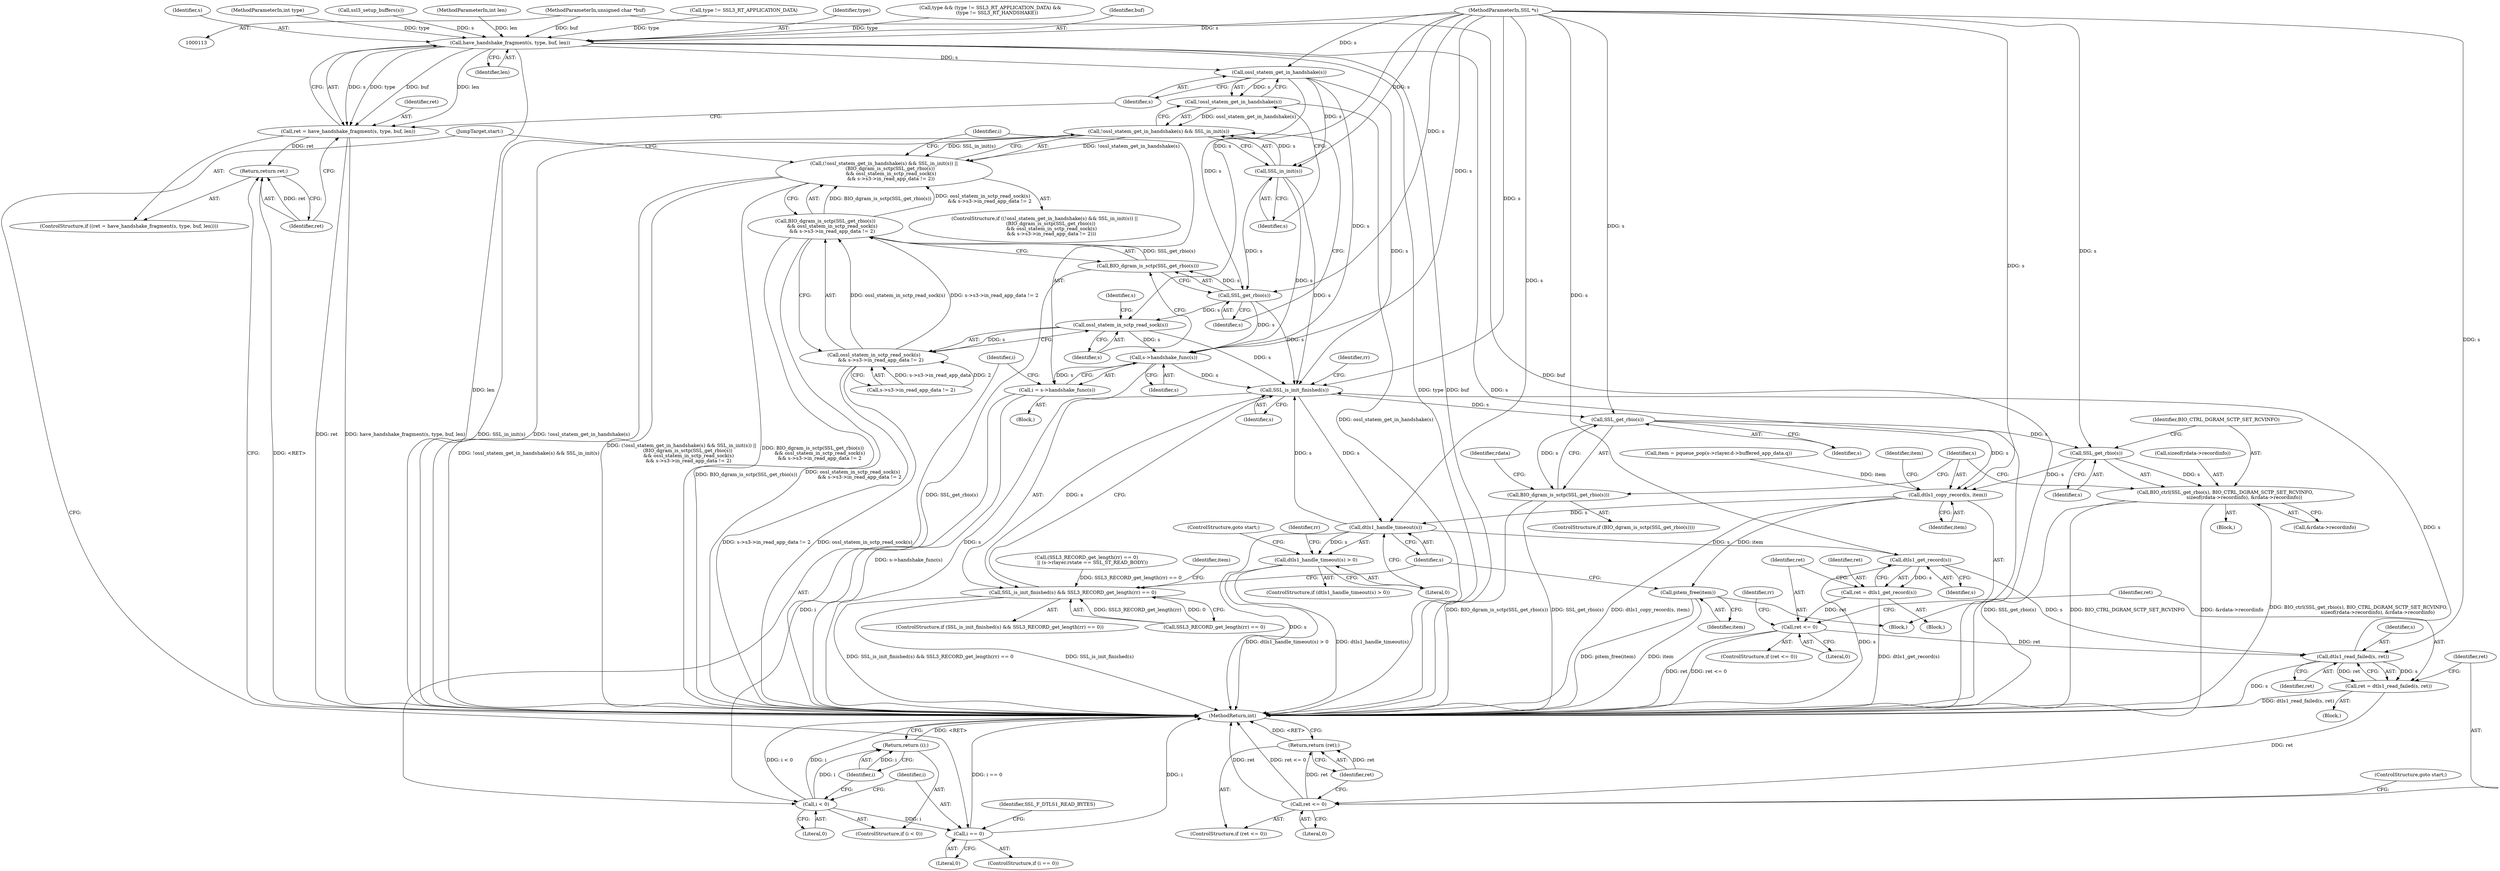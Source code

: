 digraph "0_openssl_af58be768ebb690f78530f796e92b8ae5c9a4401@pointer" {
"1000117" [label="(MethodParameterIn,unsigned char *buf)"];
"1000174" [label="(Call,have_handshake_fragment(s, type, buf, len))"];
"1000172" [label="(Call,ret = have_handshake_fragment(s, type, buf, len))"];
"1000179" [label="(Return,return ret;)"];
"1000185" [label="(Call,ossl_statem_get_in_handshake(s))"];
"1000184" [label="(Call,!ossl_statem_get_in_handshake(s))"];
"1000183" [label="(Call,!ossl_statem_get_in_handshake(s) && SSL_in_init(s))"];
"1000182" [label="(Call,(!ossl_statem_get_in_handshake(s) && SSL_in_init(s)) ||\n        (BIO_dgram_is_sctp(SSL_get_rbio(s))\n         && ossl_statem_in_sctp_read_sock(s)\n         && s->s3->in_read_app_data != 2))"];
"1000187" [label="(Call,SSL_in_init(s))"];
"1000191" [label="(Call,SSL_get_rbio(s))"];
"1000190" [label="(Call,BIO_dgram_is_sctp(SSL_get_rbio(s)))"];
"1000189" [label="(Call,BIO_dgram_is_sctp(SSL_get_rbio(s))\n         && ossl_statem_in_sctp_read_sock(s)\n         && s->s3->in_read_app_data != 2)"];
"1000194" [label="(Call,ossl_statem_in_sctp_read_sock(s))"];
"1000193" [label="(Call,ossl_statem_in_sctp_read_sock(s)\n         && s->s3->in_read_app_data != 2)"];
"1000206" [label="(Call,s->handshake_func(s))"];
"1000204" [label="(Call,i = s->handshake_func(s))"];
"1000209" [label="(Call,i < 0)"];
"1000212" [label="(Return,return (i);)"];
"1000215" [label="(Call,i == 0)"];
"1000240" [label="(Call,SSL_is_init_finished(s))"];
"1000239" [label="(Call,SSL_is_init_finished(s) && SSL3_RECORD_get_length(rr) == 0)"];
"1000265" [label="(Call,SSL_get_rbio(s))"];
"1000264" [label="(Call,BIO_dgram_is_sctp(SSL_get_rbio(s)))"];
"1000277" [label="(Call,SSL_get_rbio(s))"];
"1000276" [label="(Call,BIO_ctrl(SSL_get_rbio(s), BIO_CTRL_DGRAM_SCTP_SET_RCVINFO,\n                         sizeof(rdata->recordinfo), &rdata->recordinfo))"];
"1000288" [label="(Call,dtls1_copy_record(s, item))"];
"1000295" [label="(Call,pitem_free(item))"];
"1000299" [label="(Call,dtls1_handle_timeout(s))"];
"1000298" [label="(Call,dtls1_handle_timeout(s) > 0)"];
"1000319" [label="(Call,dtls1_get_record(s))"];
"1000317" [label="(Call,ret = dtls1_get_record(s))"];
"1000322" [label="(Call,ret <= 0)"];
"1000328" [label="(Call,dtls1_read_failed(s, ret))"];
"1000326" [label="(Call,ret = dtls1_read_failed(s, ret))"];
"1000332" [label="(Call,ret <= 0)"];
"1000335" [label="(Return,return (ret);)"];
"1000204" [label="(Call,i = s->handshake_func(s))"];
"1000335" [label="(Return,return (ret);)"];
"1000161" [label="(Call,type != SSL3_RT_APPLICATION_DATA)"];
"1000191" [label="(Call,SSL_get_rbio(s))"];
"1000296" [label="(Identifier,item)"];
"1000217" [label="(Literal,0)"];
"1000284" [label="(Call,&rdata->recordinfo)"];
"1000343" [label="(Identifier,rr)"];
"1000180" [label="(Identifier,ret)"];
"1000297" [label="(ControlStructure,if (dtls1_handle_timeout(s) > 0))"];
"1000194" [label="(Call,ossl_statem_in_sctp_read_sock(s))"];
"1000176" [label="(Identifier,type)"];
"1000316" [label="(Block,)"];
"1000323" [label="(Identifier,ret)"];
"1000304" [label="(Call,(SSL3_RECORD_get_length(rr) == 0)\n        || (s->rlayer.rstate == SSL_ST_READ_BODY))"];
"1000150" [label="(Call,type && (type != SSL3_RT_APPLICATION_DATA) &&\n         (type != SSL3_RT_HANDSHAKE))"];
"1000265" [label="(Call,SSL_get_rbio(s))"];
"1000248" [label="(Call,item = pqueue_pop(s->rlayer.d->buffered_app_data.q))"];
"1000181" [label="(ControlStructure,if ((!ossl_statem_get_in_handshake(s) && SSL_in_init(s)) ||\n        (BIO_dgram_is_sctp(SSL_get_rbio(s))\n         && ossl_statem_in_sctp_read_sock(s)\n         && s->s3->in_read_app_data != 2)))"];
"1000190" [label="(Call,BIO_dgram_is_sctp(SSL_get_rbio(s)))"];
"1000319" [label="(Call,dtls1_get_record(s))"];
"1000263" [label="(ControlStructure,if (BIO_dgram_is_sctp(SSL_get_rbio(s))))"];
"1000299" [label="(Call,dtls1_handle_timeout(s))"];
"1000278" [label="(Identifier,s)"];
"1000206" [label="(Call,s->handshake_func(s))"];
"1000266" [label="(Identifier,s)"];
"1000213" [label="(Identifier,i)"];
"1000238" [label="(ControlStructure,if (SSL_is_init_finished(s) && SSL3_RECORD_get_length(rr) == 0))"];
"1000239" [label="(Call,SSL_is_init_finished(s) && SSL3_RECORD_get_length(rr) == 0)"];
"1000183" [label="(Call,!ossl_statem_get_in_handshake(s) && SSL_in_init(s))"];
"1000244" [label="(Identifier,rr)"];
"1000270" [label="(Identifier,rdata)"];
"1000367" [label="(MethodReturn,int)"];
"1000193" [label="(Call,ossl_statem_in_sctp_read_sock(s)\n         && s->s3->in_read_app_data != 2)"];
"1000328" [label="(Call,dtls1_read_failed(s, ret))"];
"1000216" [label="(Identifier,i)"];
"1000289" [label="(Identifier,s)"];
"1000336" [label="(Identifier,ret)"];
"1000177" [label="(Identifier,buf)"];
"1000293" [label="(Identifier,item)"];
"1000334" [label="(Literal,0)"];
"1000267" [label="(Block,)"];
"1000207" [label="(Identifier,s)"];
"1000277" [label="(Call,SSL_get_rbio(s))"];
"1000188" [label="(Identifier,s)"];
"1000295" [label="(Call,pitem_free(item))"];
"1000333" [label="(Identifier,ret)"];
"1000199" [label="(Identifier,s)"];
"1000192" [label="(Identifier,s)"];
"1000185" [label="(Call,ossl_statem_get_in_handshake(s))"];
"1000264" [label="(Call,BIO_dgram_is_sctp(SSL_get_rbio(s)))"];
"1000325" [label="(Block,)"];
"1000242" [label="(Call,SSL3_RECORD_get_length(rr) == 0)"];
"1000320" [label="(Identifier,s)"];
"1000332" [label="(Call,ret <= 0)"];
"1000338" [label="(ControlStructure,goto start;)"];
"1000208" [label="(ControlStructure,if (i < 0))"];
"1000329" [label="(Identifier,s)"];
"1000331" [label="(ControlStructure,if (ret <= 0))"];
"1000171" [label="(ControlStructure,if ((ret = have_handshake_fragment(s, type, buf, len))))"];
"1000215" [label="(Call,i == 0)"];
"1000290" [label="(Identifier,item)"];
"1000175" [label="(Identifier,s)"];
"1000249" [label="(Identifier,item)"];
"1000327" [label="(Identifier,ret)"];
"1000174" [label="(Call,have_handshake_fragment(s, type, buf, len))"];
"1000212" [label="(Return,return (i);)"];
"1000196" [label="(Call,s->s3->in_read_app_data != 2)"];
"1000225" [label="(JumpTarget,start:)"];
"1000302" [label="(ControlStructure,goto start;)"];
"1000195" [label="(Identifier,s)"];
"1000182" [label="(Call,(!ossl_statem_get_in_handshake(s) && SSL_in_init(s)) ||\n        (BIO_dgram_is_sctp(SSL_get_rbio(s))\n         && ossl_statem_in_sctp_read_sock(s)\n         && s->s3->in_read_app_data != 2))"];
"1000279" [label="(Identifier,BIO_CTRL_DGRAM_SCTP_SET_RCVINFO)"];
"1000179" [label="(Return,return ret;)"];
"1000189" [label="(Call,BIO_dgram_is_sctp(SSL_get_rbio(s))\n         && ossl_statem_in_sctp_read_sock(s)\n         && s->s3->in_read_app_data != 2)"];
"1000214" [label="(ControlStructure,if (i == 0))"];
"1000280" [label="(Call,sizeof(rdata->recordinfo))"];
"1000241" [label="(Identifier,s)"];
"1000205" [label="(Identifier,i)"];
"1000240" [label="(Call,SSL_is_init_finished(s))"];
"1000330" [label="(Identifier,ret)"];
"1000187" [label="(Call,SSL_in_init(s))"];
"1000211" [label="(Literal,0)"];
"1000184" [label="(Call,!ossl_statem_get_in_handshake(s))"];
"1000117" [label="(MethodParameterIn,unsigned char *buf)"];
"1000288" [label="(Call,dtls1_copy_record(s, item))"];
"1000318" [label="(Identifier,ret)"];
"1000301" [label="(Literal,0)"];
"1000307" [label="(Identifier,rr)"];
"1000115" [label="(MethodParameterIn,int type)"];
"1000143" [label="(Call,ssl3_setup_buffers(s))"];
"1000321" [label="(ControlStructure,if (ret <= 0))"];
"1000322" [label="(Call,ret <= 0)"];
"1000186" [label="(Identifier,s)"];
"1000210" [label="(Identifier,i)"];
"1000203" [label="(Block,)"];
"1000262" [label="(Block,)"];
"1000173" [label="(Identifier,ret)"];
"1000300" [label="(Identifier,s)"];
"1000114" [label="(MethodParameterIn,SSL *s)"];
"1000220" [label="(Identifier,SSL_F_DTLS1_READ_BYTES)"];
"1000298" [label="(Call,dtls1_handle_timeout(s) > 0)"];
"1000317" [label="(Call,ret = dtls1_get_record(s))"];
"1000209" [label="(Call,i < 0)"];
"1000178" [label="(Identifier,len)"];
"1000324" [label="(Literal,0)"];
"1000276" [label="(Call,BIO_ctrl(SSL_get_rbio(s), BIO_CTRL_DGRAM_SCTP_SET_RCVINFO,\n                         sizeof(rdata->recordinfo), &rdata->recordinfo))"];
"1000172" [label="(Call,ret = have_handshake_fragment(s, type, buf, len))"];
"1000118" [label="(MethodParameterIn,int len)"];
"1000326" [label="(Call,ret = dtls1_read_failed(s, ret))"];
"1000117" -> "1000113"  [label="AST: "];
"1000117" -> "1000367"  [label="DDG: buf"];
"1000117" -> "1000174"  [label="DDG: buf"];
"1000174" -> "1000172"  [label="AST: "];
"1000174" -> "1000178"  [label="CFG: "];
"1000175" -> "1000174"  [label="AST: "];
"1000176" -> "1000174"  [label="AST: "];
"1000177" -> "1000174"  [label="AST: "];
"1000178" -> "1000174"  [label="AST: "];
"1000172" -> "1000174"  [label="CFG: "];
"1000174" -> "1000367"  [label="DDG: len"];
"1000174" -> "1000367"  [label="DDG: type"];
"1000174" -> "1000367"  [label="DDG: buf"];
"1000174" -> "1000367"  [label="DDG: s"];
"1000174" -> "1000172"  [label="DDG: s"];
"1000174" -> "1000172"  [label="DDG: type"];
"1000174" -> "1000172"  [label="DDG: buf"];
"1000174" -> "1000172"  [label="DDG: len"];
"1000143" -> "1000174"  [label="DDG: s"];
"1000114" -> "1000174"  [label="DDG: s"];
"1000150" -> "1000174"  [label="DDG: type"];
"1000161" -> "1000174"  [label="DDG: type"];
"1000115" -> "1000174"  [label="DDG: type"];
"1000118" -> "1000174"  [label="DDG: len"];
"1000174" -> "1000185"  [label="DDG: s"];
"1000172" -> "1000171"  [label="AST: "];
"1000173" -> "1000172"  [label="AST: "];
"1000180" -> "1000172"  [label="CFG: "];
"1000186" -> "1000172"  [label="CFG: "];
"1000172" -> "1000367"  [label="DDG: ret"];
"1000172" -> "1000367"  [label="DDG: have_handshake_fragment(s, type, buf, len)"];
"1000172" -> "1000179"  [label="DDG: ret"];
"1000179" -> "1000171"  [label="AST: "];
"1000179" -> "1000180"  [label="CFG: "];
"1000180" -> "1000179"  [label="AST: "];
"1000367" -> "1000179"  [label="CFG: "];
"1000179" -> "1000367"  [label="DDG: <RET>"];
"1000180" -> "1000179"  [label="DDG: ret"];
"1000185" -> "1000184"  [label="AST: "];
"1000185" -> "1000186"  [label="CFG: "];
"1000186" -> "1000185"  [label="AST: "];
"1000184" -> "1000185"  [label="CFG: "];
"1000185" -> "1000184"  [label="DDG: s"];
"1000114" -> "1000185"  [label="DDG: s"];
"1000185" -> "1000187"  [label="DDG: s"];
"1000185" -> "1000191"  [label="DDG: s"];
"1000185" -> "1000206"  [label="DDG: s"];
"1000185" -> "1000240"  [label="DDG: s"];
"1000184" -> "1000183"  [label="AST: "];
"1000188" -> "1000184"  [label="CFG: "];
"1000183" -> "1000184"  [label="CFG: "];
"1000184" -> "1000367"  [label="DDG: ossl_statem_get_in_handshake(s)"];
"1000184" -> "1000183"  [label="DDG: ossl_statem_get_in_handshake(s)"];
"1000183" -> "1000182"  [label="AST: "];
"1000183" -> "1000187"  [label="CFG: "];
"1000187" -> "1000183"  [label="AST: "];
"1000192" -> "1000183"  [label="CFG: "];
"1000182" -> "1000183"  [label="CFG: "];
"1000183" -> "1000367"  [label="DDG: SSL_in_init(s)"];
"1000183" -> "1000367"  [label="DDG: !ossl_statem_get_in_handshake(s)"];
"1000183" -> "1000182"  [label="DDG: !ossl_statem_get_in_handshake(s)"];
"1000183" -> "1000182"  [label="DDG: SSL_in_init(s)"];
"1000187" -> "1000183"  [label="DDG: s"];
"1000182" -> "1000181"  [label="AST: "];
"1000182" -> "1000189"  [label="CFG: "];
"1000189" -> "1000182"  [label="AST: "];
"1000205" -> "1000182"  [label="CFG: "];
"1000225" -> "1000182"  [label="CFG: "];
"1000182" -> "1000367"  [label="DDG: (!ossl_statem_get_in_handshake(s) && SSL_in_init(s)) ||\n        (BIO_dgram_is_sctp(SSL_get_rbio(s))\n         && ossl_statem_in_sctp_read_sock(s)\n         && s->s3->in_read_app_data != 2)"];
"1000182" -> "1000367"  [label="DDG: BIO_dgram_is_sctp(SSL_get_rbio(s))\n         && ossl_statem_in_sctp_read_sock(s)\n         && s->s3->in_read_app_data != 2"];
"1000182" -> "1000367"  [label="DDG: !ossl_statem_get_in_handshake(s) && SSL_in_init(s)"];
"1000189" -> "1000182"  [label="DDG: BIO_dgram_is_sctp(SSL_get_rbio(s))"];
"1000189" -> "1000182"  [label="DDG: ossl_statem_in_sctp_read_sock(s)\n         && s->s3->in_read_app_data != 2"];
"1000187" -> "1000188"  [label="CFG: "];
"1000188" -> "1000187"  [label="AST: "];
"1000114" -> "1000187"  [label="DDG: s"];
"1000187" -> "1000191"  [label="DDG: s"];
"1000187" -> "1000206"  [label="DDG: s"];
"1000187" -> "1000240"  [label="DDG: s"];
"1000191" -> "1000190"  [label="AST: "];
"1000191" -> "1000192"  [label="CFG: "];
"1000192" -> "1000191"  [label="AST: "];
"1000190" -> "1000191"  [label="CFG: "];
"1000191" -> "1000190"  [label="DDG: s"];
"1000114" -> "1000191"  [label="DDG: s"];
"1000191" -> "1000194"  [label="DDG: s"];
"1000191" -> "1000206"  [label="DDG: s"];
"1000191" -> "1000240"  [label="DDG: s"];
"1000190" -> "1000189"  [label="AST: "];
"1000195" -> "1000190"  [label="CFG: "];
"1000189" -> "1000190"  [label="CFG: "];
"1000190" -> "1000367"  [label="DDG: SSL_get_rbio(s)"];
"1000190" -> "1000189"  [label="DDG: SSL_get_rbio(s)"];
"1000189" -> "1000193"  [label="CFG: "];
"1000193" -> "1000189"  [label="AST: "];
"1000189" -> "1000367"  [label="DDG: BIO_dgram_is_sctp(SSL_get_rbio(s))"];
"1000189" -> "1000367"  [label="DDG: ossl_statem_in_sctp_read_sock(s)\n         && s->s3->in_read_app_data != 2"];
"1000193" -> "1000189"  [label="DDG: ossl_statem_in_sctp_read_sock(s)"];
"1000193" -> "1000189"  [label="DDG: s->s3->in_read_app_data != 2"];
"1000194" -> "1000193"  [label="AST: "];
"1000194" -> "1000195"  [label="CFG: "];
"1000195" -> "1000194"  [label="AST: "];
"1000199" -> "1000194"  [label="CFG: "];
"1000193" -> "1000194"  [label="CFG: "];
"1000194" -> "1000193"  [label="DDG: s"];
"1000114" -> "1000194"  [label="DDG: s"];
"1000194" -> "1000206"  [label="DDG: s"];
"1000194" -> "1000240"  [label="DDG: s"];
"1000193" -> "1000196"  [label="CFG: "];
"1000196" -> "1000193"  [label="AST: "];
"1000193" -> "1000367"  [label="DDG: ossl_statem_in_sctp_read_sock(s)"];
"1000193" -> "1000367"  [label="DDG: s->s3->in_read_app_data != 2"];
"1000196" -> "1000193"  [label="DDG: s->s3->in_read_app_data"];
"1000196" -> "1000193"  [label="DDG: 2"];
"1000206" -> "1000204"  [label="AST: "];
"1000206" -> "1000207"  [label="CFG: "];
"1000207" -> "1000206"  [label="AST: "];
"1000204" -> "1000206"  [label="CFG: "];
"1000206" -> "1000367"  [label="DDG: s"];
"1000206" -> "1000204"  [label="DDG: s"];
"1000114" -> "1000206"  [label="DDG: s"];
"1000206" -> "1000240"  [label="DDG: s"];
"1000204" -> "1000203"  [label="AST: "];
"1000205" -> "1000204"  [label="AST: "];
"1000210" -> "1000204"  [label="CFG: "];
"1000204" -> "1000367"  [label="DDG: s->handshake_func(s)"];
"1000204" -> "1000209"  [label="DDG: i"];
"1000209" -> "1000208"  [label="AST: "];
"1000209" -> "1000211"  [label="CFG: "];
"1000210" -> "1000209"  [label="AST: "];
"1000211" -> "1000209"  [label="AST: "];
"1000213" -> "1000209"  [label="CFG: "];
"1000216" -> "1000209"  [label="CFG: "];
"1000209" -> "1000367"  [label="DDG: i < 0"];
"1000209" -> "1000367"  [label="DDG: i"];
"1000209" -> "1000212"  [label="DDG: i"];
"1000209" -> "1000215"  [label="DDG: i"];
"1000212" -> "1000208"  [label="AST: "];
"1000212" -> "1000213"  [label="CFG: "];
"1000213" -> "1000212"  [label="AST: "];
"1000367" -> "1000212"  [label="CFG: "];
"1000212" -> "1000367"  [label="DDG: <RET>"];
"1000213" -> "1000212"  [label="DDG: i"];
"1000215" -> "1000214"  [label="AST: "];
"1000215" -> "1000217"  [label="CFG: "];
"1000216" -> "1000215"  [label="AST: "];
"1000217" -> "1000215"  [label="AST: "];
"1000220" -> "1000215"  [label="CFG: "];
"1000225" -> "1000215"  [label="CFG: "];
"1000215" -> "1000367"  [label="DDG: i"];
"1000215" -> "1000367"  [label="DDG: i == 0"];
"1000240" -> "1000239"  [label="AST: "];
"1000240" -> "1000241"  [label="CFG: "];
"1000241" -> "1000240"  [label="AST: "];
"1000244" -> "1000240"  [label="CFG: "];
"1000239" -> "1000240"  [label="CFG: "];
"1000240" -> "1000239"  [label="DDG: s"];
"1000299" -> "1000240"  [label="DDG: s"];
"1000328" -> "1000240"  [label="DDG: s"];
"1000114" -> "1000240"  [label="DDG: s"];
"1000240" -> "1000265"  [label="DDG: s"];
"1000240" -> "1000299"  [label="DDG: s"];
"1000239" -> "1000238"  [label="AST: "];
"1000239" -> "1000242"  [label="CFG: "];
"1000242" -> "1000239"  [label="AST: "];
"1000249" -> "1000239"  [label="CFG: "];
"1000300" -> "1000239"  [label="CFG: "];
"1000239" -> "1000367"  [label="DDG: SSL_is_init_finished(s) && SSL3_RECORD_get_length(rr) == 0"];
"1000239" -> "1000367"  [label="DDG: SSL_is_init_finished(s)"];
"1000304" -> "1000239"  [label="DDG: SSL3_RECORD_get_length(rr) == 0"];
"1000242" -> "1000239"  [label="DDG: SSL3_RECORD_get_length(rr)"];
"1000242" -> "1000239"  [label="DDG: 0"];
"1000265" -> "1000264"  [label="AST: "];
"1000265" -> "1000266"  [label="CFG: "];
"1000266" -> "1000265"  [label="AST: "];
"1000264" -> "1000265"  [label="CFG: "];
"1000265" -> "1000264"  [label="DDG: s"];
"1000114" -> "1000265"  [label="DDG: s"];
"1000265" -> "1000277"  [label="DDG: s"];
"1000265" -> "1000288"  [label="DDG: s"];
"1000264" -> "1000263"  [label="AST: "];
"1000270" -> "1000264"  [label="CFG: "];
"1000289" -> "1000264"  [label="CFG: "];
"1000264" -> "1000367"  [label="DDG: SSL_get_rbio(s)"];
"1000264" -> "1000367"  [label="DDG: BIO_dgram_is_sctp(SSL_get_rbio(s))"];
"1000277" -> "1000276"  [label="AST: "];
"1000277" -> "1000278"  [label="CFG: "];
"1000278" -> "1000277"  [label="AST: "];
"1000279" -> "1000277"  [label="CFG: "];
"1000277" -> "1000276"  [label="DDG: s"];
"1000114" -> "1000277"  [label="DDG: s"];
"1000277" -> "1000288"  [label="DDG: s"];
"1000276" -> "1000267"  [label="AST: "];
"1000276" -> "1000284"  [label="CFG: "];
"1000279" -> "1000276"  [label="AST: "];
"1000280" -> "1000276"  [label="AST: "];
"1000284" -> "1000276"  [label="AST: "];
"1000289" -> "1000276"  [label="CFG: "];
"1000276" -> "1000367"  [label="DDG: &rdata->recordinfo"];
"1000276" -> "1000367"  [label="DDG: BIO_ctrl(SSL_get_rbio(s), BIO_CTRL_DGRAM_SCTP_SET_RCVINFO,\n                         sizeof(rdata->recordinfo), &rdata->recordinfo)"];
"1000276" -> "1000367"  [label="DDG: SSL_get_rbio(s)"];
"1000276" -> "1000367"  [label="DDG: BIO_CTRL_DGRAM_SCTP_SET_RCVINFO"];
"1000288" -> "1000262"  [label="AST: "];
"1000288" -> "1000290"  [label="CFG: "];
"1000289" -> "1000288"  [label="AST: "];
"1000290" -> "1000288"  [label="AST: "];
"1000293" -> "1000288"  [label="CFG: "];
"1000288" -> "1000367"  [label="DDG: dtls1_copy_record(s, item)"];
"1000114" -> "1000288"  [label="DDG: s"];
"1000248" -> "1000288"  [label="DDG: item"];
"1000288" -> "1000295"  [label="DDG: item"];
"1000288" -> "1000299"  [label="DDG: s"];
"1000295" -> "1000262"  [label="AST: "];
"1000295" -> "1000296"  [label="CFG: "];
"1000296" -> "1000295"  [label="AST: "];
"1000300" -> "1000295"  [label="CFG: "];
"1000295" -> "1000367"  [label="DDG: item"];
"1000295" -> "1000367"  [label="DDG: pitem_free(item)"];
"1000299" -> "1000298"  [label="AST: "];
"1000299" -> "1000300"  [label="CFG: "];
"1000300" -> "1000299"  [label="AST: "];
"1000301" -> "1000299"  [label="CFG: "];
"1000299" -> "1000367"  [label="DDG: s"];
"1000299" -> "1000298"  [label="DDG: s"];
"1000114" -> "1000299"  [label="DDG: s"];
"1000299" -> "1000319"  [label="DDG: s"];
"1000298" -> "1000297"  [label="AST: "];
"1000298" -> "1000301"  [label="CFG: "];
"1000301" -> "1000298"  [label="AST: "];
"1000302" -> "1000298"  [label="CFG: "];
"1000307" -> "1000298"  [label="CFG: "];
"1000298" -> "1000367"  [label="DDG: dtls1_handle_timeout(s) > 0"];
"1000298" -> "1000367"  [label="DDG: dtls1_handle_timeout(s)"];
"1000319" -> "1000317"  [label="AST: "];
"1000319" -> "1000320"  [label="CFG: "];
"1000320" -> "1000319"  [label="AST: "];
"1000317" -> "1000319"  [label="CFG: "];
"1000319" -> "1000367"  [label="DDG: s"];
"1000319" -> "1000317"  [label="DDG: s"];
"1000114" -> "1000319"  [label="DDG: s"];
"1000319" -> "1000328"  [label="DDG: s"];
"1000317" -> "1000316"  [label="AST: "];
"1000318" -> "1000317"  [label="AST: "];
"1000323" -> "1000317"  [label="CFG: "];
"1000317" -> "1000367"  [label="DDG: dtls1_get_record(s)"];
"1000317" -> "1000322"  [label="DDG: ret"];
"1000322" -> "1000321"  [label="AST: "];
"1000322" -> "1000324"  [label="CFG: "];
"1000323" -> "1000322"  [label="AST: "];
"1000324" -> "1000322"  [label="AST: "];
"1000327" -> "1000322"  [label="CFG: "];
"1000343" -> "1000322"  [label="CFG: "];
"1000322" -> "1000367"  [label="DDG: ret <= 0"];
"1000322" -> "1000367"  [label="DDG: ret"];
"1000322" -> "1000328"  [label="DDG: ret"];
"1000328" -> "1000326"  [label="AST: "];
"1000328" -> "1000330"  [label="CFG: "];
"1000329" -> "1000328"  [label="AST: "];
"1000330" -> "1000328"  [label="AST: "];
"1000326" -> "1000328"  [label="CFG: "];
"1000328" -> "1000367"  [label="DDG: s"];
"1000328" -> "1000326"  [label="DDG: s"];
"1000328" -> "1000326"  [label="DDG: ret"];
"1000114" -> "1000328"  [label="DDG: s"];
"1000326" -> "1000325"  [label="AST: "];
"1000327" -> "1000326"  [label="AST: "];
"1000333" -> "1000326"  [label="CFG: "];
"1000326" -> "1000367"  [label="DDG: dtls1_read_failed(s, ret)"];
"1000326" -> "1000332"  [label="DDG: ret"];
"1000332" -> "1000331"  [label="AST: "];
"1000332" -> "1000334"  [label="CFG: "];
"1000333" -> "1000332"  [label="AST: "];
"1000334" -> "1000332"  [label="AST: "];
"1000336" -> "1000332"  [label="CFG: "];
"1000338" -> "1000332"  [label="CFG: "];
"1000332" -> "1000367"  [label="DDG: ret"];
"1000332" -> "1000367"  [label="DDG: ret <= 0"];
"1000332" -> "1000335"  [label="DDG: ret"];
"1000335" -> "1000331"  [label="AST: "];
"1000335" -> "1000336"  [label="CFG: "];
"1000336" -> "1000335"  [label="AST: "];
"1000367" -> "1000335"  [label="CFG: "];
"1000335" -> "1000367"  [label="DDG: <RET>"];
"1000336" -> "1000335"  [label="DDG: ret"];
}
